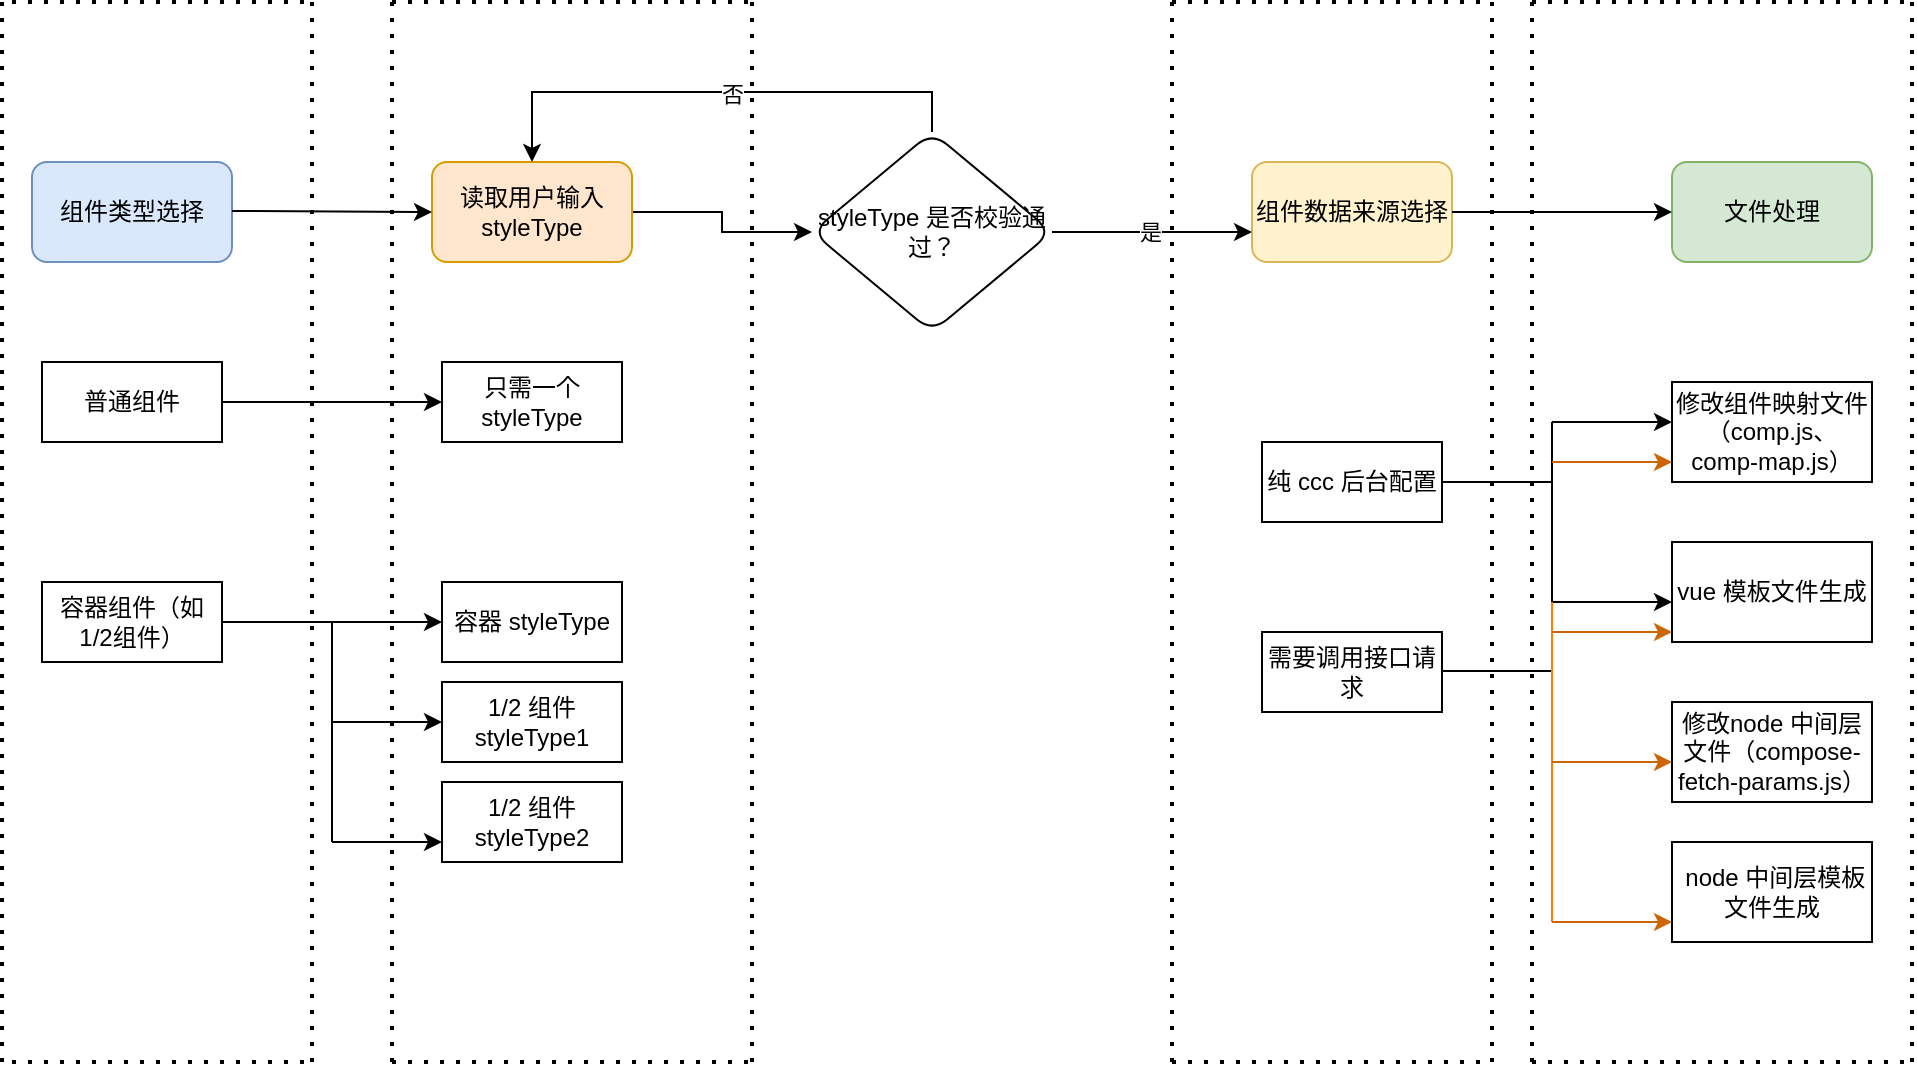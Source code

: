 <mxfile version="24.0.4" type="github">
  <diagram name="第 1 页" id="nZ5P9JgprlROd_DMYqhF">
    <mxGraphModel dx="977" dy="1821" grid="1" gridSize="10" guides="1" tooltips="1" connect="1" arrows="1" fold="1" page="1" pageScale="1" pageWidth="827" pageHeight="1169" math="0" shadow="0">
      <root>
        <mxCell id="0" />
        <mxCell id="1" parent="0" />
        <mxCell id="st4u0LhpeWEDfGhNjk42-1" value="组件类型选择" style="rounded=1;whiteSpace=wrap;html=1;fillColor=#dae8fc;strokeColor=#6c8ebf;" vertex="1" parent="1">
          <mxGeometry x="40" y="40" width="100" height="50" as="geometry" />
        </mxCell>
        <mxCell id="st4u0LhpeWEDfGhNjk42-23" value="" style="edgeStyle=orthogonalEdgeStyle;rounded=0;orthogonalLoop=1;jettySize=auto;html=1;" edge="1" parent="1" source="st4u0LhpeWEDfGhNjk42-7" target="st4u0LhpeWEDfGhNjk42-22">
          <mxGeometry relative="1" as="geometry" />
        </mxCell>
        <mxCell id="st4u0LhpeWEDfGhNjk42-7" value="读取用户输入 styleType" style="rounded=1;whiteSpace=wrap;html=1;fillColor=#ffe6cc;strokeColor=#d79b00;" vertex="1" parent="1">
          <mxGeometry x="240" y="40" width="100" height="50" as="geometry" />
        </mxCell>
        <mxCell id="st4u0LhpeWEDfGhNjk42-8" value="组件数据来源选择" style="rounded=1;whiteSpace=wrap;html=1;fillColor=#fff2cc;strokeColor=#d6b656;" vertex="1" parent="1">
          <mxGeometry x="650" y="40" width="100" height="50" as="geometry" />
        </mxCell>
        <mxCell id="st4u0LhpeWEDfGhNjk42-16" style="edgeStyle=orthogonalEdgeStyle;rounded=0;orthogonalLoop=1;jettySize=auto;html=1;exitX=1;exitY=0.5;exitDx=0;exitDy=0;entryX=0;entryY=0.5;entryDx=0;entryDy=0;" edge="1" parent="1" source="st4u0LhpeWEDfGhNjk42-10" target="st4u0LhpeWEDfGhNjk42-12">
          <mxGeometry relative="1" as="geometry" />
        </mxCell>
        <mxCell id="st4u0LhpeWEDfGhNjk42-10" value="普通组件" style="rounded=0;whiteSpace=wrap;html=1;" vertex="1" parent="1">
          <mxGeometry x="45" y="140" width="90" height="40" as="geometry" />
        </mxCell>
        <mxCell id="st4u0LhpeWEDfGhNjk42-17" style="edgeStyle=orthogonalEdgeStyle;rounded=0;orthogonalLoop=1;jettySize=auto;html=1;exitX=1;exitY=0.5;exitDx=0;exitDy=0;entryX=0;entryY=0.5;entryDx=0;entryDy=0;" edge="1" parent="1" source="st4u0LhpeWEDfGhNjk42-11" target="st4u0LhpeWEDfGhNjk42-13">
          <mxGeometry relative="1" as="geometry">
            <Array as="points">
              <mxPoint x="190" y="270" />
              <mxPoint x="190" y="270" />
            </Array>
          </mxGeometry>
        </mxCell>
        <mxCell id="st4u0LhpeWEDfGhNjk42-11" value="容器组件（如1/2组件）" style="rounded=0;whiteSpace=wrap;html=1;" vertex="1" parent="1">
          <mxGeometry x="45" y="250" width="90" height="40" as="geometry" />
        </mxCell>
        <mxCell id="st4u0LhpeWEDfGhNjk42-12" value="只需一个 styleType" style="rounded=0;whiteSpace=wrap;html=1;" vertex="1" parent="1">
          <mxGeometry x="245" y="140" width="90" height="40" as="geometry" />
        </mxCell>
        <mxCell id="st4u0LhpeWEDfGhNjk42-13" value="容器 styleType" style="rounded=0;whiteSpace=wrap;html=1;" vertex="1" parent="1">
          <mxGeometry x="245" y="250" width="90" height="40" as="geometry" />
        </mxCell>
        <mxCell id="st4u0LhpeWEDfGhNjk42-14" value="1/2 组件 styleType1" style="rounded=0;whiteSpace=wrap;html=1;" vertex="1" parent="1">
          <mxGeometry x="245" y="300" width="90" height="40" as="geometry" />
        </mxCell>
        <mxCell id="st4u0LhpeWEDfGhNjk42-15" value="1/2 组件 styleType2" style="rounded=0;whiteSpace=wrap;html=1;" vertex="1" parent="1">
          <mxGeometry x="245" y="350" width="90" height="40" as="geometry" />
        </mxCell>
        <mxCell id="st4u0LhpeWEDfGhNjk42-19" value="" style="endArrow=none;html=1;rounded=0;" edge="1" parent="1">
          <mxGeometry width="50" height="50" relative="1" as="geometry">
            <mxPoint x="190" y="380" as="sourcePoint" />
            <mxPoint x="190" y="270" as="targetPoint" />
          </mxGeometry>
        </mxCell>
        <mxCell id="st4u0LhpeWEDfGhNjk42-20" value="" style="endArrow=classic;html=1;rounded=0;" edge="1" parent="1" target="st4u0LhpeWEDfGhNjk42-14">
          <mxGeometry width="50" height="50" relative="1" as="geometry">
            <mxPoint x="190" y="320" as="sourcePoint" />
            <mxPoint x="360" y="300" as="targetPoint" />
          </mxGeometry>
        </mxCell>
        <mxCell id="st4u0LhpeWEDfGhNjk42-21" value="" style="endArrow=classic;html=1;rounded=0;" edge="1" parent="1">
          <mxGeometry width="50" height="50" relative="1" as="geometry">
            <mxPoint x="190" y="380" as="sourcePoint" />
            <mxPoint x="245" y="380" as="targetPoint" />
          </mxGeometry>
        </mxCell>
        <mxCell id="st4u0LhpeWEDfGhNjk42-24" style="edgeStyle=orthogonalEdgeStyle;rounded=0;orthogonalLoop=1;jettySize=auto;html=1;exitX=1;exitY=0.5;exitDx=0;exitDy=0;" edge="1" parent="1" source="st4u0LhpeWEDfGhNjk42-22">
          <mxGeometry relative="1" as="geometry">
            <mxPoint x="650" y="75" as="targetPoint" />
          </mxGeometry>
        </mxCell>
        <mxCell id="st4u0LhpeWEDfGhNjk42-25" value="是" style="edgeLabel;html=1;align=center;verticalAlign=middle;resizable=0;points=[];" vertex="1" connectable="0" parent="st4u0LhpeWEDfGhNjk42-24">
          <mxGeometry x="-0.025" relative="1" as="geometry">
            <mxPoint as="offset" />
          </mxGeometry>
        </mxCell>
        <mxCell id="st4u0LhpeWEDfGhNjk42-26" style="edgeStyle=orthogonalEdgeStyle;rounded=0;orthogonalLoop=1;jettySize=auto;html=1;exitX=0.5;exitY=0;exitDx=0;exitDy=0;entryX=0.5;entryY=0;entryDx=0;entryDy=0;" edge="1" parent="1" source="st4u0LhpeWEDfGhNjk42-22" target="st4u0LhpeWEDfGhNjk42-7">
          <mxGeometry relative="1" as="geometry" />
        </mxCell>
        <mxCell id="st4u0LhpeWEDfGhNjk42-27" value="否" style="edgeLabel;html=1;align=center;verticalAlign=middle;resizable=0;points=[];" vertex="1" connectable="0" parent="st4u0LhpeWEDfGhNjk42-26">
          <mxGeometry x="-0.059" y="1" relative="1" as="geometry">
            <mxPoint as="offset" />
          </mxGeometry>
        </mxCell>
        <mxCell id="st4u0LhpeWEDfGhNjk42-22" value="styleType 是否校验通过？" style="rhombus;whiteSpace=wrap;html=1;rounded=1;" vertex="1" parent="1">
          <mxGeometry x="430" y="25" width="120" height="100" as="geometry" />
        </mxCell>
        <mxCell id="st4u0LhpeWEDfGhNjk42-28" value="纯 ccc 后台配置" style="rounded=0;whiteSpace=wrap;html=1;" vertex="1" parent="1">
          <mxGeometry x="655" y="180" width="90" height="40" as="geometry" />
        </mxCell>
        <mxCell id="st4u0LhpeWEDfGhNjk42-29" value="需要调用接口请求" style="rounded=0;whiteSpace=wrap;html=1;" vertex="1" parent="1">
          <mxGeometry x="655" y="275" width="90" height="40" as="geometry" />
        </mxCell>
        <mxCell id="st4u0LhpeWEDfGhNjk42-31" value="文件处理" style="rounded=1;whiteSpace=wrap;html=1;fillColor=#d5e8d4;strokeColor=#82b366;" vertex="1" parent="1">
          <mxGeometry x="860" y="40" width="100" height="50" as="geometry" />
        </mxCell>
        <mxCell id="st4u0LhpeWEDfGhNjk42-33" value="修改组件映射文件（comp.js、comp-map.js）" style="rounded=0;whiteSpace=wrap;html=1;" vertex="1" parent="1">
          <mxGeometry x="860" y="150" width="100" height="50" as="geometry" />
        </mxCell>
        <mxCell id="st4u0LhpeWEDfGhNjk42-34" value="修改node 中间层文件（compose-fetch-params.js）" style="rounded=0;whiteSpace=wrap;html=1;" vertex="1" parent="1">
          <mxGeometry x="860" y="310" width="100" height="50" as="geometry" />
        </mxCell>
        <mxCell id="st4u0LhpeWEDfGhNjk42-35" value="vue 模板文件生成" style="rounded=0;whiteSpace=wrap;html=1;" vertex="1" parent="1">
          <mxGeometry x="860" y="230" width="100" height="50" as="geometry" />
        </mxCell>
        <mxCell id="st4u0LhpeWEDfGhNjk42-36" value="&amp;nbsp;node 中间层模板文件生成" style="rounded=0;whiteSpace=wrap;html=1;" vertex="1" parent="1">
          <mxGeometry x="860" y="380" width="100" height="50" as="geometry" />
        </mxCell>
        <mxCell id="st4u0LhpeWEDfGhNjk42-37" value="" style="endArrow=classic;html=1;rounded=0;" edge="1" parent="1">
          <mxGeometry width="50" height="50" relative="1" as="geometry">
            <mxPoint x="800" y="170" as="sourcePoint" />
            <mxPoint x="860" y="170" as="targetPoint" />
          </mxGeometry>
        </mxCell>
        <mxCell id="st4u0LhpeWEDfGhNjk42-38" value="" style="endArrow=none;html=1;rounded=0;" edge="1" parent="1">
          <mxGeometry width="50" height="50" relative="1" as="geometry">
            <mxPoint x="745" y="200" as="sourcePoint" />
            <mxPoint x="800" y="200" as="targetPoint" />
          </mxGeometry>
        </mxCell>
        <mxCell id="st4u0LhpeWEDfGhNjk42-40" value="" style="endArrow=none;html=1;rounded=0;" edge="1" parent="1">
          <mxGeometry width="50" height="50" relative="1" as="geometry">
            <mxPoint x="800" y="200" as="sourcePoint" />
            <mxPoint x="800" y="170" as="targetPoint" />
          </mxGeometry>
        </mxCell>
        <mxCell id="st4u0LhpeWEDfGhNjk42-41" value="" style="endArrow=none;html=1;rounded=0;" edge="1" parent="1">
          <mxGeometry width="50" height="50" relative="1" as="geometry">
            <mxPoint x="800" y="260" as="sourcePoint" />
            <mxPoint x="800" y="200" as="targetPoint" />
          </mxGeometry>
        </mxCell>
        <mxCell id="st4u0LhpeWEDfGhNjk42-42" value="" style="endArrow=classic;html=1;rounded=0;" edge="1" parent="1">
          <mxGeometry width="50" height="50" relative="1" as="geometry">
            <mxPoint x="800" y="260" as="sourcePoint" />
            <mxPoint x="860" y="260" as="targetPoint" />
          </mxGeometry>
        </mxCell>
        <mxCell id="st4u0LhpeWEDfGhNjk42-43" value="" style="endArrow=none;html=1;rounded=0;" edge="1" parent="1">
          <mxGeometry width="50" height="50" relative="1" as="geometry">
            <mxPoint x="745" y="294.5" as="sourcePoint" />
            <mxPoint x="800" y="294.5" as="targetPoint" />
          </mxGeometry>
        </mxCell>
        <mxCell id="st4u0LhpeWEDfGhNjk42-44" value="" style="endArrow=none;html=1;rounded=0;strokeColor=#FF8000;" edge="1" parent="1">
          <mxGeometry width="50" height="50" relative="1" as="geometry">
            <mxPoint x="800" y="420" as="sourcePoint" />
            <mxPoint x="800" y="260" as="targetPoint" />
          </mxGeometry>
        </mxCell>
        <mxCell id="st4u0LhpeWEDfGhNjk42-45" value="" style="endArrow=classic;html=1;rounded=0;strokeColor=#CC6600;" edge="1" parent="1">
          <mxGeometry width="50" height="50" relative="1" as="geometry">
            <mxPoint x="800" y="275" as="sourcePoint" />
            <mxPoint x="860" y="275" as="targetPoint" />
          </mxGeometry>
        </mxCell>
        <mxCell id="st4u0LhpeWEDfGhNjk42-46" value="" style="endArrow=classic;html=1;rounded=0;strokeColor=#CC6600;" edge="1" parent="1">
          <mxGeometry width="50" height="50" relative="1" as="geometry">
            <mxPoint x="800" y="190" as="sourcePoint" />
            <mxPoint x="860" y="190" as="targetPoint" />
          </mxGeometry>
        </mxCell>
        <mxCell id="st4u0LhpeWEDfGhNjk42-47" value="" style="endArrow=classic;html=1;rounded=0;strokeColor=#CC6600;" edge="1" parent="1">
          <mxGeometry width="50" height="50" relative="1" as="geometry">
            <mxPoint x="800" y="340" as="sourcePoint" />
            <mxPoint x="860" y="340" as="targetPoint" />
          </mxGeometry>
        </mxCell>
        <mxCell id="st4u0LhpeWEDfGhNjk42-48" value="" style="endArrow=classic;html=1;rounded=0;strokeColor=#CC6600;" edge="1" parent="1">
          <mxGeometry width="50" height="50" relative="1" as="geometry">
            <mxPoint x="800" y="420" as="sourcePoint" />
            <mxPoint x="860" y="420" as="targetPoint" />
          </mxGeometry>
        </mxCell>
        <mxCell id="st4u0LhpeWEDfGhNjk42-49" value="" style="endArrow=classic;html=1;rounded=0;exitX=1;exitY=0.5;exitDx=0;exitDy=0;entryX=0;entryY=0.5;entryDx=0;entryDy=0;" edge="1" parent="1" source="st4u0LhpeWEDfGhNjk42-8" target="st4u0LhpeWEDfGhNjk42-31">
          <mxGeometry width="50" height="50" relative="1" as="geometry">
            <mxPoint x="767" y="64.5" as="sourcePoint" />
            <mxPoint x="827" y="64.5" as="targetPoint" />
          </mxGeometry>
        </mxCell>
        <mxCell id="st4u0LhpeWEDfGhNjk42-50" value="" style="endArrow=classic;html=1;rounded=0;exitX=1;exitY=0.5;exitDx=0;exitDy=0;entryX=0;entryY=0.5;entryDx=0;entryDy=0;" edge="1" parent="1" target="st4u0LhpeWEDfGhNjk42-7">
          <mxGeometry width="50" height="50" relative="1" as="geometry">
            <mxPoint x="140" y="64.5" as="sourcePoint" />
            <mxPoint x="250" y="64.5" as="targetPoint" />
          </mxGeometry>
        </mxCell>
        <mxCell id="st4u0LhpeWEDfGhNjk42-51" value="" style="endArrow=none;dashed=1;html=1;dashPattern=1 3;strokeWidth=2;rounded=0;" edge="1" parent="1">
          <mxGeometry width="50" height="50" relative="1" as="geometry">
            <mxPoint x="25" y="490" as="sourcePoint" />
            <mxPoint x="25" y="-40" as="targetPoint" />
          </mxGeometry>
        </mxCell>
        <mxCell id="st4u0LhpeWEDfGhNjk42-52" value="" style="endArrow=none;dashed=1;html=1;dashPattern=1 3;strokeWidth=2;rounded=0;" edge="1" parent="1">
          <mxGeometry width="50" height="50" relative="1" as="geometry">
            <mxPoint x="180" y="490" as="sourcePoint" />
            <mxPoint x="180" y="-40" as="targetPoint" />
          </mxGeometry>
        </mxCell>
        <mxCell id="st4u0LhpeWEDfGhNjk42-53" value="" style="endArrow=none;dashed=1;html=1;dashPattern=1 3;strokeWidth=2;rounded=0;" edge="1" parent="1">
          <mxGeometry width="50" height="50" relative="1" as="geometry">
            <mxPoint x="220" y="490" as="sourcePoint" />
            <mxPoint x="220" y="-40" as="targetPoint" />
          </mxGeometry>
        </mxCell>
        <mxCell id="st4u0LhpeWEDfGhNjk42-54" value="" style="endArrow=none;dashed=1;html=1;dashPattern=1 3;strokeWidth=2;rounded=0;" edge="1" parent="1">
          <mxGeometry width="50" height="50" relative="1" as="geometry">
            <mxPoint x="400" y="490" as="sourcePoint" />
            <mxPoint x="400" y="-40" as="targetPoint" />
          </mxGeometry>
        </mxCell>
        <mxCell id="st4u0LhpeWEDfGhNjk42-55" value="" style="endArrow=none;dashed=1;html=1;dashPattern=1 3;strokeWidth=2;rounded=0;" edge="1" parent="1">
          <mxGeometry width="50" height="50" relative="1" as="geometry">
            <mxPoint x="610" y="490" as="sourcePoint" />
            <mxPoint x="610" y="-40" as="targetPoint" />
          </mxGeometry>
        </mxCell>
        <mxCell id="st4u0LhpeWEDfGhNjk42-56" value="" style="endArrow=none;dashed=1;html=1;dashPattern=1 3;strokeWidth=2;rounded=0;" edge="1" parent="1">
          <mxGeometry width="50" height="50" relative="1" as="geometry">
            <mxPoint x="770" y="490" as="sourcePoint" />
            <mxPoint x="770" y="-40" as="targetPoint" />
          </mxGeometry>
        </mxCell>
        <mxCell id="st4u0LhpeWEDfGhNjk42-57" value="" style="endArrow=none;dashed=1;html=1;dashPattern=1 3;strokeWidth=2;rounded=0;" edge="1" parent="1">
          <mxGeometry width="50" height="50" relative="1" as="geometry">
            <mxPoint x="980" y="490" as="sourcePoint" />
            <mxPoint x="980" y="-40" as="targetPoint" />
          </mxGeometry>
        </mxCell>
        <mxCell id="st4u0LhpeWEDfGhNjk42-58" value="" style="endArrow=none;dashed=1;html=1;dashPattern=1 3;strokeWidth=2;rounded=0;" edge="1" parent="1">
          <mxGeometry width="50" height="50" relative="1" as="geometry">
            <mxPoint x="30" y="490" as="sourcePoint" />
            <mxPoint x="180" y="490" as="targetPoint" />
          </mxGeometry>
        </mxCell>
        <mxCell id="st4u0LhpeWEDfGhNjk42-59" value="" style="endArrow=none;dashed=1;html=1;dashPattern=1 3;strokeWidth=2;rounded=0;" edge="1" parent="1">
          <mxGeometry width="50" height="50" relative="1" as="geometry">
            <mxPoint x="30" y="-40" as="sourcePoint" />
            <mxPoint x="180" y="-40" as="targetPoint" />
          </mxGeometry>
        </mxCell>
        <mxCell id="st4u0LhpeWEDfGhNjk42-60" value="" style="endArrow=none;dashed=1;html=1;dashPattern=1 3;strokeWidth=2;rounded=0;" edge="1" parent="1">
          <mxGeometry width="50" height="50" relative="1" as="geometry">
            <mxPoint x="220" y="-40" as="sourcePoint" />
            <mxPoint x="400" y="-40" as="targetPoint" />
          </mxGeometry>
        </mxCell>
        <mxCell id="st4u0LhpeWEDfGhNjk42-61" value="" style="endArrow=none;dashed=1;html=1;dashPattern=1 3;strokeWidth=2;rounded=0;" edge="1" parent="1">
          <mxGeometry width="50" height="50" relative="1" as="geometry">
            <mxPoint x="220" y="490" as="sourcePoint" />
            <mxPoint x="400" y="490" as="targetPoint" />
          </mxGeometry>
        </mxCell>
        <mxCell id="st4u0LhpeWEDfGhNjk42-65" value="" style="endArrow=none;dashed=1;html=1;dashPattern=1 3;strokeWidth=2;rounded=0;" edge="1" parent="1">
          <mxGeometry width="50" height="50" relative="1" as="geometry">
            <mxPoint x="610" y="-40" as="sourcePoint" />
            <mxPoint x="770" y="-40" as="targetPoint" />
          </mxGeometry>
        </mxCell>
        <mxCell id="st4u0LhpeWEDfGhNjk42-66" value="" style="endArrow=none;dashed=1;html=1;dashPattern=1 3;strokeWidth=2;rounded=0;" edge="1" parent="1">
          <mxGeometry width="50" height="50" relative="1" as="geometry">
            <mxPoint x="610" y="490" as="sourcePoint" />
            <mxPoint x="770" y="490" as="targetPoint" />
          </mxGeometry>
        </mxCell>
        <mxCell id="st4u0LhpeWEDfGhNjk42-67" value="" style="endArrow=none;dashed=1;html=1;dashPattern=1 3;strokeWidth=2;rounded=0;" edge="1" parent="1">
          <mxGeometry width="50" height="50" relative="1" as="geometry">
            <mxPoint x="790" y="490" as="sourcePoint" />
            <mxPoint x="790" y="-40" as="targetPoint" />
          </mxGeometry>
        </mxCell>
        <mxCell id="st4u0LhpeWEDfGhNjk42-68" value="" style="endArrow=none;dashed=1;html=1;dashPattern=1 3;strokeWidth=2;rounded=0;" edge="1" parent="1">
          <mxGeometry width="50" height="50" relative="1" as="geometry">
            <mxPoint x="790" y="-40" as="sourcePoint" />
            <mxPoint x="980" y="-40" as="targetPoint" />
          </mxGeometry>
        </mxCell>
        <mxCell id="st4u0LhpeWEDfGhNjk42-69" value="" style="endArrow=none;dashed=1;html=1;dashPattern=1 3;strokeWidth=2;rounded=0;" edge="1" parent="1">
          <mxGeometry width="50" height="50" relative="1" as="geometry">
            <mxPoint x="790" y="490" as="sourcePoint" />
            <mxPoint x="980" y="490" as="targetPoint" />
          </mxGeometry>
        </mxCell>
      </root>
    </mxGraphModel>
  </diagram>
</mxfile>

